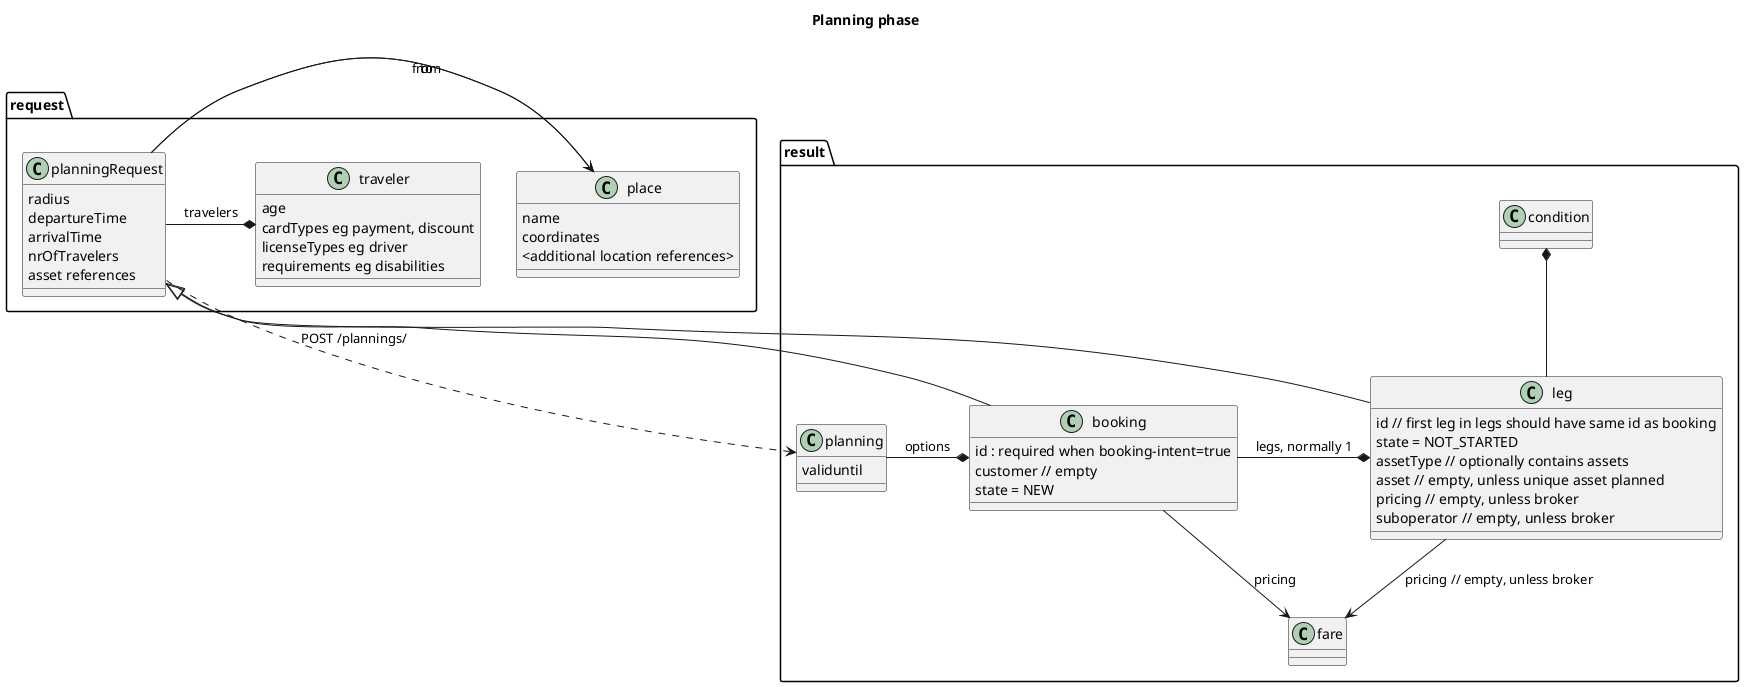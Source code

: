 @startuml planning module

title Planning phase

set namespaceSeparator ::

request::planningRequest ..> result::planning : POST /plannings/
request::planningRequest -right-> request::place : from
request::planningRequest -right-> request::place : to
request::planningRequest -right-* request::traveler : travelers

request::planningRequest <|-- result::booking 
request::planningRequest <|-- result::leg

result::planning -left-* result::booking : options

result::booking -left-* result::leg : legs, normally 1
result::booking -down-> result::fare : pricing

result::leg -up-* result::condition
result::leg --> result::fare: pricing // empty, unless broker

class request::planningRequest {
    radius
    departureTime
    arrivalTime
    nrOfTravelers
    asset references
}
class result::planning {
    validuntil
}
class request::place {
    name
    coordinates
    <additional location references>
}
class request::traveler {
    age
    cardTypes eg payment, discount
    licenseTypes eg driver
    requirements eg disabilities
}
class result::booking {
    id : required when booking-intent=true
    customer // empty
    state = NEW
}
class result::leg {
    id // first leg in legs should have same id as booking
    state = NOT_STARTED
    assetType // optionally contains assets
    asset // empty, unless unique asset planned
    pricing // empty, unless broker
    suboperator // empty, unless broker
}
class result::condition {}
class result::fare {}


@enduml
